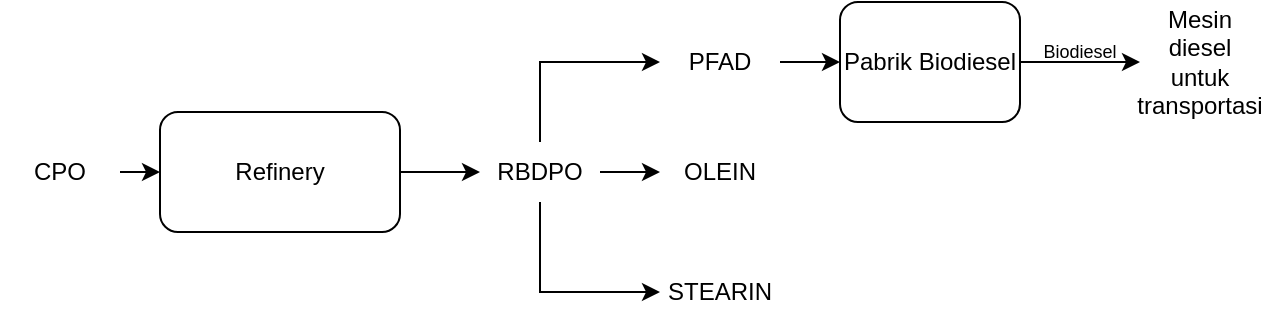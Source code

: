 <mxfile version="20.5.3" type="github">
  <diagram id="y6l0wHEc_zwmr4esPKSV" name="Page-1">
    <mxGraphModel dx="415" dy="236" grid="1" gridSize="10" guides="1" tooltips="1" connect="1" arrows="1" fold="1" page="1" pageScale="1" pageWidth="1700" pageHeight="1100" math="0" shadow="0">
      <root>
        <mxCell id="0" />
        <mxCell id="1" parent="0" />
        <mxCell id="hnPN2Cyi5QHsvFxq4lUZ-13" style="edgeStyle=orthogonalEdgeStyle;rounded=0;orthogonalLoop=1;jettySize=auto;html=1;exitX=1;exitY=0.5;exitDx=0;exitDy=0;entryX=0;entryY=0.5;entryDx=0;entryDy=0;" parent="1" source="hnPN2Cyi5QHsvFxq4lUZ-3" target="hnPN2Cyi5QHsvFxq4lUZ-6" edge="1">
          <mxGeometry relative="1" as="geometry" />
        </mxCell>
        <mxCell id="hnPN2Cyi5QHsvFxq4lUZ-3" value="Refinery" style="rounded=1;whiteSpace=wrap;html=1;" parent="1" vertex="1">
          <mxGeometry x="280" y="260" width="120" height="60" as="geometry" />
        </mxCell>
        <mxCell id="XbUi8zp3qOoDoqqDQjyT-1" style="edgeStyle=orthogonalEdgeStyle;rounded=0;orthogonalLoop=1;jettySize=auto;html=1;exitX=1;exitY=0.5;exitDx=0;exitDy=0;entryX=0;entryY=0.5;entryDx=0;entryDy=0;" edge="1" parent="1" source="hnPN2Cyi5QHsvFxq4lUZ-5" target="hnPN2Cyi5QHsvFxq4lUZ-3">
          <mxGeometry relative="1" as="geometry" />
        </mxCell>
        <mxCell id="hnPN2Cyi5QHsvFxq4lUZ-5" value="CPO" style="text;html=1;strokeColor=none;fillColor=none;align=center;verticalAlign=middle;whiteSpace=wrap;rounded=0;" parent="1" vertex="1">
          <mxGeometry x="200" y="275" width="60" height="30" as="geometry" />
        </mxCell>
        <mxCell id="hnPN2Cyi5QHsvFxq4lUZ-14" style="edgeStyle=orthogonalEdgeStyle;rounded=0;orthogonalLoop=1;jettySize=auto;html=1;exitX=1;exitY=0.5;exitDx=0;exitDy=0;" parent="1" source="hnPN2Cyi5QHsvFxq4lUZ-6" target="hnPN2Cyi5QHsvFxq4lUZ-7" edge="1">
          <mxGeometry relative="1" as="geometry" />
        </mxCell>
        <mxCell id="hnPN2Cyi5QHsvFxq4lUZ-15" style="edgeStyle=orthogonalEdgeStyle;rounded=0;orthogonalLoop=1;jettySize=auto;html=1;exitX=0.5;exitY=0;exitDx=0;exitDy=0;entryX=0;entryY=0.5;entryDx=0;entryDy=0;" parent="1" source="hnPN2Cyi5QHsvFxq4lUZ-6" target="hnPN2Cyi5QHsvFxq4lUZ-8" edge="1">
          <mxGeometry relative="1" as="geometry" />
        </mxCell>
        <mxCell id="hnPN2Cyi5QHsvFxq4lUZ-16" style="edgeStyle=orthogonalEdgeStyle;rounded=0;orthogonalLoop=1;jettySize=auto;html=1;exitX=0.5;exitY=1;exitDx=0;exitDy=0;entryX=0;entryY=0.5;entryDx=0;entryDy=0;" parent="1" source="hnPN2Cyi5QHsvFxq4lUZ-6" target="hnPN2Cyi5QHsvFxq4lUZ-9" edge="1">
          <mxGeometry relative="1" as="geometry" />
        </mxCell>
        <mxCell id="hnPN2Cyi5QHsvFxq4lUZ-6" value="RBDPO" style="text;html=1;strokeColor=none;fillColor=none;align=center;verticalAlign=middle;whiteSpace=wrap;rounded=0;" parent="1" vertex="1">
          <mxGeometry x="440" y="275" width="60" height="30" as="geometry" />
        </mxCell>
        <mxCell id="hnPN2Cyi5QHsvFxq4lUZ-7" value="OLEIN" style="text;html=1;strokeColor=none;fillColor=none;align=center;verticalAlign=middle;whiteSpace=wrap;rounded=0;" parent="1" vertex="1">
          <mxGeometry x="530" y="275" width="60" height="30" as="geometry" />
        </mxCell>
        <mxCell id="XbUi8zp3qOoDoqqDQjyT-4" style="edgeStyle=orthogonalEdgeStyle;rounded=0;orthogonalLoop=1;jettySize=auto;html=1;exitX=1;exitY=0.5;exitDx=0;exitDy=0;entryX=0;entryY=0.5;entryDx=0;entryDy=0;" edge="1" parent="1" source="hnPN2Cyi5QHsvFxq4lUZ-8" target="XbUi8zp3qOoDoqqDQjyT-2">
          <mxGeometry relative="1" as="geometry" />
        </mxCell>
        <mxCell id="hnPN2Cyi5QHsvFxq4lUZ-8" value="PFAD" style="text;html=1;strokeColor=none;fillColor=none;align=center;verticalAlign=middle;whiteSpace=wrap;rounded=0;" parent="1" vertex="1">
          <mxGeometry x="530" y="220" width="60" height="30" as="geometry" />
        </mxCell>
        <mxCell id="hnPN2Cyi5QHsvFxq4lUZ-9" value="STEARIN" style="text;html=1;strokeColor=none;fillColor=none;align=center;verticalAlign=middle;whiteSpace=wrap;rounded=0;" parent="1" vertex="1">
          <mxGeometry x="530" y="335" width="60" height="30" as="geometry" />
        </mxCell>
        <mxCell id="XbUi8zp3qOoDoqqDQjyT-10" style="edgeStyle=orthogonalEdgeStyle;rounded=0;orthogonalLoop=1;jettySize=auto;html=1;exitX=1;exitY=0.5;exitDx=0;exitDy=0;entryX=0;entryY=0.5;entryDx=0;entryDy=0;fontSize=7;" edge="1" parent="1" source="XbUi8zp3qOoDoqqDQjyT-2" target="XbUi8zp3qOoDoqqDQjyT-3">
          <mxGeometry relative="1" as="geometry" />
        </mxCell>
        <mxCell id="XbUi8zp3qOoDoqqDQjyT-2" value="Pabrik Biodiesel" style="rounded=1;whiteSpace=wrap;html=1;" vertex="1" parent="1">
          <mxGeometry x="620" y="205" width="90" height="60" as="geometry" />
        </mxCell>
        <mxCell id="XbUi8zp3qOoDoqqDQjyT-3" value="Mesin diesel untuk transportasi" style="text;html=1;strokeColor=none;fillColor=none;align=center;verticalAlign=middle;whiteSpace=wrap;rounded=0;" vertex="1" parent="1">
          <mxGeometry x="770" y="220" width="60" height="30" as="geometry" />
        </mxCell>
        <mxCell id="XbUi8zp3qOoDoqqDQjyT-8" value="Biodiesel" style="text;html=1;strokeColor=none;fillColor=none;align=center;verticalAlign=middle;whiteSpace=wrap;rounded=0;fontSize=9;" vertex="1" parent="1">
          <mxGeometry x="720" y="220" width="40" height="20" as="geometry" />
        </mxCell>
      </root>
    </mxGraphModel>
  </diagram>
</mxfile>
